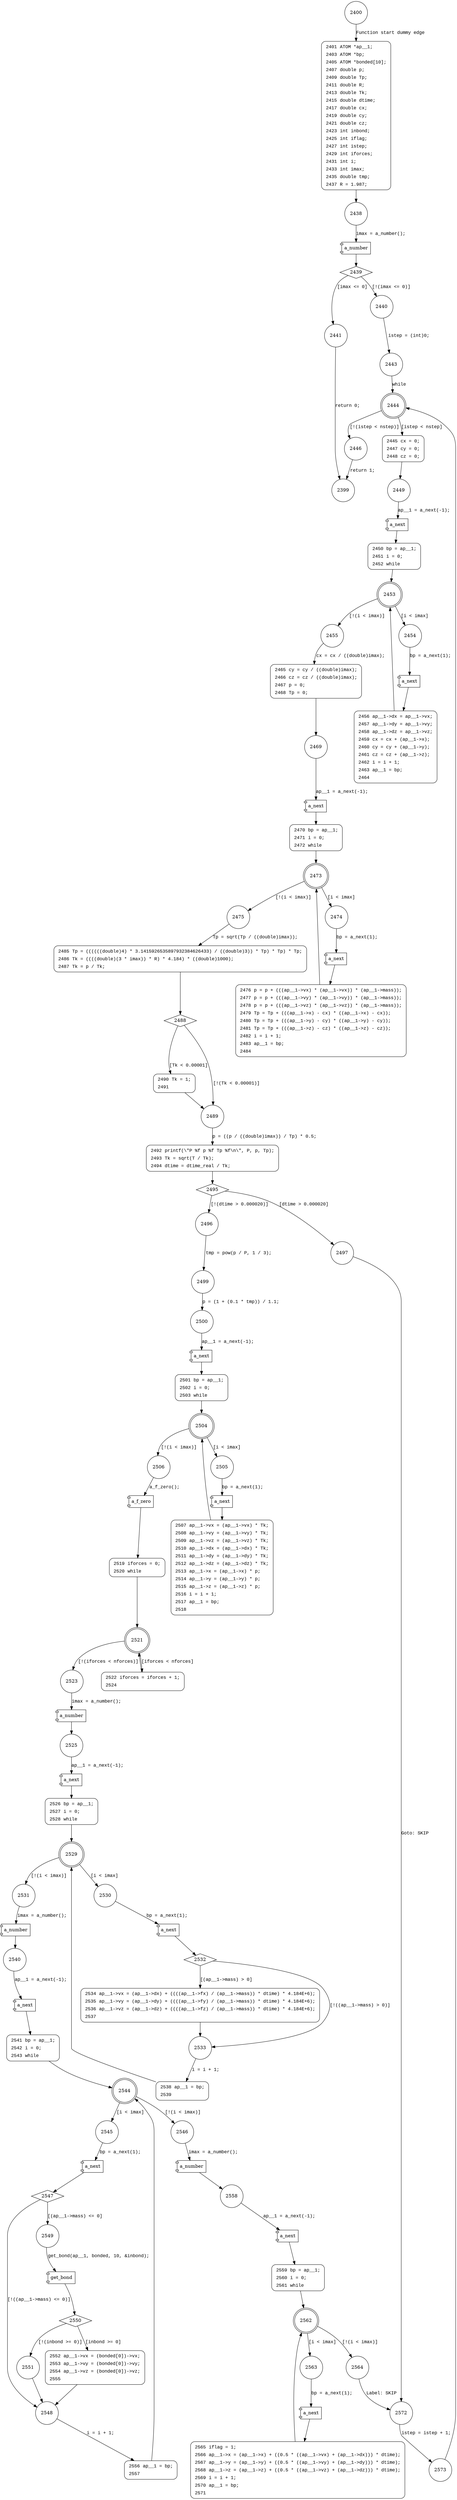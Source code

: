 digraph ptpac {
2400 [shape="circle"]
2401 [shape="circle"]
2438 [shape="circle"]
2439 [shape="diamond"]
2440 [shape="circle"]
2441 [shape="circle"]
2443 [shape="circle"]
2444 [shape="doublecircle"]
2446 [shape="circle"]
2445 [shape="circle"]
2449 [shape="circle"]
2450 [shape="circle"]
2453 [shape="doublecircle"]
2455 [shape="circle"]
2454 [shape="circle"]
2456 [shape="circle"]
2465 [shape="circle"]
2469 [shape="circle"]
2470 [shape="circle"]
2473 [shape="doublecircle"]
2475 [shape="circle"]
2474 [shape="circle"]
2476 [shape="circle"]
2485 [shape="circle"]
2488 [shape="diamond"]
2489 [shape="circle"]
2490 [shape="circle"]
2492 [shape="circle"]
2495 [shape="diamond"]
2496 [shape="circle"]
2497 [shape="circle"]
2572 [shape="circle"]
2573 [shape="circle"]
2499 [shape="circle"]
2500 [shape="circle"]
2501 [shape="circle"]
2504 [shape="doublecircle"]
2506 [shape="circle"]
2505 [shape="circle"]
2507 [shape="circle"]
2519 [shape="circle"]
2521 [shape="doublecircle"]
2523 [shape="circle"]
2522 [shape="circle"]
2525 [shape="circle"]
2526 [shape="circle"]
2529 [shape="doublecircle"]
2531 [shape="circle"]
2530 [shape="circle"]
2532 [shape="diamond"]
2533 [shape="circle"]
2534 [shape="circle"]
2538 [shape="circle"]
2540 [shape="circle"]
2541 [shape="circle"]
2544 [shape="doublecircle"]
2546 [shape="circle"]
2545 [shape="circle"]
2547 [shape="diamond"]
2548 [shape="circle"]
2549 [shape="circle"]
2550 [shape="diamond"]
2551 [shape="circle"]
2552 [shape="circle"]
2556 [shape="circle"]
2558 [shape="circle"]
2559 [shape="circle"]
2562 [shape="doublecircle"]
2564 [shape="circle"]
2563 [shape="circle"]
2565 [shape="circle"]
2399 [shape="circle"]
2401 [style="filled,bold" penwidth="1" fillcolor="white" fontname="Courier New" shape="Mrecord" label=<<table border="0" cellborder="0" cellpadding="3" bgcolor="white"><tr><td align="right">2401</td><td align="left">ATOM *ap__1;</td></tr><tr><td align="right">2403</td><td align="left">ATOM *bp;</td></tr><tr><td align="right">2405</td><td align="left">ATOM *bonded[10];</td></tr><tr><td align="right">2407</td><td align="left">double p;</td></tr><tr><td align="right">2409</td><td align="left">double Tp;</td></tr><tr><td align="right">2411</td><td align="left">double R;</td></tr><tr><td align="right">2413</td><td align="left">double Tk;</td></tr><tr><td align="right">2415</td><td align="left">double dtime;</td></tr><tr><td align="right">2417</td><td align="left">double cx;</td></tr><tr><td align="right">2419</td><td align="left">double cy;</td></tr><tr><td align="right">2421</td><td align="left">double cz;</td></tr><tr><td align="right">2423</td><td align="left">int inbond;</td></tr><tr><td align="right">2425</td><td align="left">int iflag;</td></tr><tr><td align="right">2427</td><td align="left">int istep;</td></tr><tr><td align="right">2429</td><td align="left">int iforces;</td></tr><tr><td align="right">2431</td><td align="left">int i;</td></tr><tr><td align="right">2433</td><td align="left">int imax;</td></tr><tr><td align="right">2435</td><td align="left">double tmp;</td></tr><tr><td align="right">2437</td><td align="left">R = 1.987;</td></tr></table>>]
2401 -> 2438[label=""]
2445 [style="filled,bold" penwidth="1" fillcolor="white" fontname="Courier New" shape="Mrecord" label=<<table border="0" cellborder="0" cellpadding="3" bgcolor="white"><tr><td align="right">2445</td><td align="left">cx = 0;</td></tr><tr><td align="right">2447</td><td align="left">cy = 0;</td></tr><tr><td align="right">2448</td><td align="left">cz = 0;</td></tr></table>>]
2445 -> 2449[label=""]
2450 [style="filled,bold" penwidth="1" fillcolor="white" fontname="Courier New" shape="Mrecord" label=<<table border="0" cellborder="0" cellpadding="3" bgcolor="white"><tr><td align="right">2450</td><td align="left">bp = ap__1;</td></tr><tr><td align="right">2451</td><td align="left">i = 0;</td></tr><tr><td align="right">2452</td><td align="left">while</td></tr></table>>]
2450 -> 2453[label=""]
2456 [style="filled,bold" penwidth="1" fillcolor="white" fontname="Courier New" shape="Mrecord" label=<<table border="0" cellborder="0" cellpadding="3" bgcolor="white"><tr><td align="right">2456</td><td align="left">ap__1-&gt;dx = ap__1-&gt;vx;</td></tr><tr><td align="right">2457</td><td align="left">ap__1-&gt;dy = ap__1-&gt;vy;</td></tr><tr><td align="right">2458</td><td align="left">ap__1-&gt;dz = ap__1-&gt;vz;</td></tr><tr><td align="right">2459</td><td align="left">cx = cx + (ap__1-&gt;x);</td></tr><tr><td align="right">2460</td><td align="left">cy = cy + (ap__1-&gt;y);</td></tr><tr><td align="right">2461</td><td align="left">cz = cz + (ap__1-&gt;z);</td></tr><tr><td align="right">2462</td><td align="left">i = i + 1;</td></tr><tr><td align="right">2463</td><td align="left">ap__1 = bp;</td></tr><tr><td align="right">2464</td><td align="left"></td></tr></table>>]
2456 -> 2453[label=""]
2465 [style="filled,bold" penwidth="1" fillcolor="white" fontname="Courier New" shape="Mrecord" label=<<table border="0" cellborder="0" cellpadding="3" bgcolor="white"><tr><td align="right">2465</td><td align="left">cy = cy / ((double)imax);</td></tr><tr><td align="right">2466</td><td align="left">cz = cz / ((double)imax);</td></tr><tr><td align="right">2467</td><td align="left">p = 0;</td></tr><tr><td align="right">2468</td><td align="left">Tp = 0;</td></tr></table>>]
2465 -> 2469[label=""]
2470 [style="filled,bold" penwidth="1" fillcolor="white" fontname="Courier New" shape="Mrecord" label=<<table border="0" cellborder="0" cellpadding="3" bgcolor="white"><tr><td align="right">2470</td><td align="left">bp = ap__1;</td></tr><tr><td align="right">2471</td><td align="left">i = 0;</td></tr><tr><td align="right">2472</td><td align="left">while</td></tr></table>>]
2470 -> 2473[label=""]
2476 [style="filled,bold" penwidth="1" fillcolor="white" fontname="Courier New" shape="Mrecord" label=<<table border="0" cellborder="0" cellpadding="3" bgcolor="white"><tr><td align="right">2476</td><td align="left">p = p + (((ap__1-&gt;vx) * (ap__1-&gt;vx)) * (ap__1-&gt;mass));</td></tr><tr><td align="right">2477</td><td align="left">p = p + (((ap__1-&gt;vy) * (ap__1-&gt;vy)) * (ap__1-&gt;mass));</td></tr><tr><td align="right">2478</td><td align="left">p = p + (((ap__1-&gt;vz) * (ap__1-&gt;vz)) * (ap__1-&gt;mass));</td></tr><tr><td align="right">2479</td><td align="left">Tp = Tp + (((ap__1-&gt;x) - cx) * ((ap__1-&gt;x) - cx));</td></tr><tr><td align="right">2480</td><td align="left">Tp = Tp + (((ap__1-&gt;y) - cy) * ((ap__1-&gt;y) - cy));</td></tr><tr><td align="right">2481</td><td align="left">Tp = Tp + (((ap__1-&gt;z) - cz) * ((ap__1-&gt;z) - cz));</td></tr><tr><td align="right">2482</td><td align="left">i = i + 1;</td></tr><tr><td align="right">2483</td><td align="left">ap__1 = bp;</td></tr><tr><td align="right">2484</td><td align="left"></td></tr></table>>]
2476 -> 2473[label=""]
2485 [style="filled,bold" penwidth="1" fillcolor="white" fontname="Courier New" shape="Mrecord" label=<<table border="0" cellborder="0" cellpadding="3" bgcolor="white"><tr><td align="right">2485</td><td align="left">Tp = ((((((double)4) * 3.1415926535897932384626433) / ((double)3)) * Tp) * Tp) * Tp;</td></tr><tr><td align="right">2486</td><td align="left">Tk = ((((double)(3 * imax)) * R) * 4.184) * ((double)1000);</td></tr><tr><td align="right">2487</td><td align="left">Tk = p / Tk;</td></tr></table>>]
2485 -> 2488[label=""]
2490 [style="filled,bold" penwidth="1" fillcolor="white" fontname="Courier New" shape="Mrecord" label=<<table border="0" cellborder="0" cellpadding="3" bgcolor="white"><tr><td align="right">2490</td><td align="left">Tk = 1;</td></tr><tr><td align="right">2491</td><td align="left"></td></tr></table>>]
2490 -> 2489[label=""]
2492 [style="filled,bold" penwidth="1" fillcolor="white" fontname="Courier New" shape="Mrecord" label=<<table border="0" cellborder="0" cellpadding="3" bgcolor="white"><tr><td align="right">2492</td><td align="left">printf(\"P %f p %f Tp %f\n\", P, p, Tp);</td></tr><tr><td align="right">2493</td><td align="left">Tk = sqrt(T / Tk);</td></tr><tr><td align="right">2494</td><td align="left">dtime = dtime_real / Tk;</td></tr></table>>]
2492 -> 2495[label=""]
2501 [style="filled,bold" penwidth="1" fillcolor="white" fontname="Courier New" shape="Mrecord" label=<<table border="0" cellborder="0" cellpadding="3" bgcolor="white"><tr><td align="right">2501</td><td align="left">bp = ap__1;</td></tr><tr><td align="right">2502</td><td align="left">i = 0;</td></tr><tr><td align="right">2503</td><td align="left">while</td></tr></table>>]
2501 -> 2504[label=""]
2507 [style="filled,bold" penwidth="1" fillcolor="white" fontname="Courier New" shape="Mrecord" label=<<table border="0" cellborder="0" cellpadding="3" bgcolor="white"><tr><td align="right">2507</td><td align="left">ap__1-&gt;vx = (ap__1-&gt;vx) * Tk;</td></tr><tr><td align="right">2508</td><td align="left">ap__1-&gt;vy = (ap__1-&gt;vy) * Tk;</td></tr><tr><td align="right">2509</td><td align="left">ap__1-&gt;vz = (ap__1-&gt;vz) * Tk;</td></tr><tr><td align="right">2510</td><td align="left">ap__1-&gt;dx = (ap__1-&gt;dx) * Tk;</td></tr><tr><td align="right">2511</td><td align="left">ap__1-&gt;dy = (ap__1-&gt;dy) * Tk;</td></tr><tr><td align="right">2512</td><td align="left">ap__1-&gt;dz = (ap__1-&gt;dz) * Tk;</td></tr><tr><td align="right">2513</td><td align="left">ap__1-&gt;x = (ap__1-&gt;x) * p;</td></tr><tr><td align="right">2514</td><td align="left">ap__1-&gt;y = (ap__1-&gt;y) * p;</td></tr><tr><td align="right">2515</td><td align="left">ap__1-&gt;z = (ap__1-&gt;z) * p;</td></tr><tr><td align="right">2516</td><td align="left">i = i + 1;</td></tr><tr><td align="right">2517</td><td align="left">ap__1 = bp;</td></tr><tr><td align="right">2518</td><td align="left"></td></tr></table>>]
2507 -> 2504[label=""]
2519 [style="filled,bold" penwidth="1" fillcolor="white" fontname="Courier New" shape="Mrecord" label=<<table border="0" cellborder="0" cellpadding="3" bgcolor="white"><tr><td align="right">2519</td><td align="left">iforces = 0;</td></tr><tr><td align="right">2520</td><td align="left">while</td></tr></table>>]
2519 -> 2521[label=""]
2522 [style="filled,bold" penwidth="1" fillcolor="white" fontname="Courier New" shape="Mrecord" label=<<table border="0" cellborder="0" cellpadding="3" bgcolor="white"><tr><td align="right">2522</td><td align="left">iforces = iforces + 1;</td></tr><tr><td align="right">2524</td><td align="left"></td></tr></table>>]
2522 -> 2521[label=""]
2526 [style="filled,bold" penwidth="1" fillcolor="white" fontname="Courier New" shape="Mrecord" label=<<table border="0" cellborder="0" cellpadding="3" bgcolor="white"><tr><td align="right">2526</td><td align="left">bp = ap__1;</td></tr><tr><td align="right">2527</td><td align="left">i = 0;</td></tr><tr><td align="right">2528</td><td align="left">while</td></tr></table>>]
2526 -> 2529[label=""]
2534 [style="filled,bold" penwidth="1" fillcolor="white" fontname="Courier New" shape="Mrecord" label=<<table border="0" cellborder="0" cellpadding="3" bgcolor="white"><tr><td align="right">2534</td><td align="left">ap__1-&gt;vx = (ap__1-&gt;dx) + ((((ap__1-&gt;fx) / (ap__1-&gt;mass)) * dtime) * 4.184E+6);</td></tr><tr><td align="right">2535</td><td align="left">ap__1-&gt;vy = (ap__1-&gt;dy) + ((((ap__1-&gt;fy) / (ap__1-&gt;mass)) * dtime) * 4.184E+6);</td></tr><tr><td align="right">2536</td><td align="left">ap__1-&gt;vz = (ap__1-&gt;dz) + ((((ap__1-&gt;fz) / (ap__1-&gt;mass)) * dtime) * 4.184E+6);</td></tr><tr><td align="right">2537</td><td align="left"></td></tr></table>>]
2534 -> 2533[label=""]
2538 [style="filled,bold" penwidth="1" fillcolor="white" fontname="Courier New" shape="Mrecord" label=<<table border="0" cellborder="0" cellpadding="3" bgcolor="white"><tr><td align="right">2538</td><td align="left">ap__1 = bp;</td></tr><tr><td align="right">2539</td><td align="left"></td></tr></table>>]
2538 -> 2529[label=""]
2541 [style="filled,bold" penwidth="1" fillcolor="white" fontname="Courier New" shape="Mrecord" label=<<table border="0" cellborder="0" cellpadding="3" bgcolor="white"><tr><td align="right">2541</td><td align="left">bp = ap__1;</td></tr><tr><td align="right">2542</td><td align="left">i = 0;</td></tr><tr><td align="right">2543</td><td align="left">while</td></tr></table>>]
2541 -> 2544[label=""]
2552 [style="filled,bold" penwidth="1" fillcolor="white" fontname="Courier New" shape="Mrecord" label=<<table border="0" cellborder="0" cellpadding="3" bgcolor="white"><tr><td align="right">2552</td><td align="left">ap__1-&gt;vx = (bonded[0])-&gt;vx;</td></tr><tr><td align="right">2553</td><td align="left">ap__1-&gt;vy = (bonded[0])-&gt;vy;</td></tr><tr><td align="right">2554</td><td align="left">ap__1-&gt;vz = (bonded[0])-&gt;vz;</td></tr><tr><td align="right">2555</td><td align="left"></td></tr></table>>]
2552 -> 2548[label=""]
2556 [style="filled,bold" penwidth="1" fillcolor="white" fontname="Courier New" shape="Mrecord" label=<<table border="0" cellborder="0" cellpadding="3" bgcolor="white"><tr><td align="right">2556</td><td align="left">ap__1 = bp;</td></tr><tr><td align="right">2557</td><td align="left"></td></tr></table>>]
2556 -> 2544[label=""]
2559 [style="filled,bold" penwidth="1" fillcolor="white" fontname="Courier New" shape="Mrecord" label=<<table border="0" cellborder="0" cellpadding="3" bgcolor="white"><tr><td align="right">2559</td><td align="left">bp = ap__1;</td></tr><tr><td align="right">2560</td><td align="left">i = 0;</td></tr><tr><td align="right">2561</td><td align="left">while</td></tr></table>>]
2559 -> 2562[label=""]
2565 [style="filled,bold" penwidth="1" fillcolor="white" fontname="Courier New" shape="Mrecord" label=<<table border="0" cellborder="0" cellpadding="3" bgcolor="white"><tr><td align="right">2565</td><td align="left">iflag = 1;</td></tr><tr><td align="right">2566</td><td align="left">ap__1-&gt;x = (ap__1-&gt;x) + ((0.5 * ((ap__1-&gt;vx) + (ap__1-&gt;dx))) * dtime);</td></tr><tr><td align="right">2567</td><td align="left">ap__1-&gt;y = (ap__1-&gt;y) + ((0.5 * ((ap__1-&gt;vy) + (ap__1-&gt;dy))) * dtime);</td></tr><tr><td align="right">2568</td><td align="left">ap__1-&gt;z = (ap__1-&gt;z) + ((0.5 * ((ap__1-&gt;vz) + (ap__1-&gt;dz))) * dtime);</td></tr><tr><td align="right">2569</td><td align="left">i = i + 1;</td></tr><tr><td align="right">2570</td><td align="left">ap__1 = bp;</td></tr><tr><td align="right">2571</td><td align="left"></td></tr></table>>]
2565 -> 2562[label=""]
2400 -> 2401 [label="Function start dummy edge" fontname="Courier New"]
100308 [shape="component" label="a_number"]
2438 -> 100308 [label="imax = a_number();" fontname="Courier New"]
100308 -> 2439 [label="" fontname="Courier New"]
2439 -> 2440 [label="[!(imax <= 0)]" fontname="Courier New"]
2439 -> 2441 [label="[imax <= 0]" fontname="Courier New"]
2440 -> 2443 [label="istep = (int)0;" fontname="Courier New"]
2444 -> 2446 [label="[!(istep < nstep)]" fontname="Courier New"]
2444 -> 2445 [label="[istep < nstep]" fontname="Courier New"]
100309 [shape="component" label="a_next"]
2449 -> 100309 [label="ap__1 = a_next(-1);" fontname="Courier New"]
100309 -> 2450 [label="" fontname="Courier New"]
2453 -> 2455 [label="[!(i < imax)]" fontname="Courier New"]
2453 -> 2454 [label="[i < imax]" fontname="Courier New"]
100310 [shape="component" label="a_next"]
2454 -> 100310 [label="bp = a_next(1);" fontname="Courier New"]
100310 -> 2456 [label="" fontname="Courier New"]
2455 -> 2465 [label="cx = cx / ((double)imax);" fontname="Courier New"]
100311 [shape="component" label="a_next"]
2469 -> 100311 [label="ap__1 = a_next(-1);" fontname="Courier New"]
100311 -> 2470 [label="" fontname="Courier New"]
2473 -> 2475 [label="[!(i < imax)]" fontname="Courier New"]
2473 -> 2474 [label="[i < imax]" fontname="Courier New"]
100312 [shape="component" label="a_next"]
2474 -> 100312 [label="bp = a_next(1);" fontname="Courier New"]
100312 -> 2476 [label="" fontname="Courier New"]
2475 -> 2485 [label="Tp = sqrt(Tp / ((double)imax));" fontname="Courier New"]
2488 -> 2489 [label="[!(Tk < 0.00001)]" fontname="Courier New"]
2488 -> 2490 [label="[Tk < 0.00001]" fontname="Courier New"]
2489 -> 2492 [label="p = ((p / ((double)imax)) / Tp) * 0.5;" fontname="Courier New"]
2495 -> 2496 [label="[!(dtime > 0.000020)]" fontname="Courier New"]
2495 -> 2497 [label="[dtime > 0.000020]" fontname="Courier New"]
2572 -> 2573 [label="istep = istep + 1;" fontname="Courier New"]
2496 -> 2499 [label="tmp = pow(p / P, 1 / 3);" fontname="Courier New"]
100313 [shape="component" label="a_next"]
2500 -> 100313 [label="ap__1 = a_next(-1);" fontname="Courier New"]
100313 -> 2501 [label="" fontname="Courier New"]
2504 -> 2506 [label="[!(i < imax)]" fontname="Courier New"]
2504 -> 2505 [label="[i < imax]" fontname="Courier New"]
100314 [shape="component" label="a_next"]
2505 -> 100314 [label="bp = a_next(1);" fontname="Courier New"]
100314 -> 2507 [label="" fontname="Courier New"]
100315 [shape="component" label="a_f_zero"]
2506 -> 100315 [label="a_f_zero();" fontname="Courier New"]
100315 -> 2519 [label="" fontname="Courier New"]
2521 -> 2523 [label="[!(iforces < nforces)]" fontname="Courier New"]
2521 -> 2522 [label="[iforces < nforces]" fontname="Courier New"]
100316 [shape="component" label="a_number"]
2523 -> 100316 [label="imax = a_number();" fontname="Courier New"]
100316 -> 2525 [label="" fontname="Courier New"]
100317 [shape="component" label="a_next"]
2525 -> 100317 [label="ap__1 = a_next(-1);" fontname="Courier New"]
100317 -> 2526 [label="" fontname="Courier New"]
2529 -> 2531 [label="[!(i < imax)]" fontname="Courier New"]
2529 -> 2530 [label="[i < imax]" fontname="Courier New"]
100318 [shape="component" label="a_next"]
2530 -> 100318 [label="bp = a_next(1);" fontname="Courier New"]
100318 -> 2532 [label="" fontname="Courier New"]
2532 -> 2533 [label="[!((ap__1->mass) > 0)]" fontname="Courier New"]
2532 -> 2534 [label="[(ap__1->mass) > 0]" fontname="Courier New"]
2533 -> 2538 [label="i = i + 1;" fontname="Courier New"]
100319 [shape="component" label="a_number"]
2531 -> 100319 [label="imax = a_number();" fontname="Courier New"]
100319 -> 2540 [label="" fontname="Courier New"]
100320 [shape="component" label="a_next"]
2540 -> 100320 [label="ap__1 = a_next(-1);" fontname="Courier New"]
100320 -> 2541 [label="" fontname="Courier New"]
2544 -> 2546 [label="[!(i < imax)]" fontname="Courier New"]
2544 -> 2545 [label="[i < imax]" fontname="Courier New"]
100321 [shape="component" label="a_next"]
2545 -> 100321 [label="bp = a_next(1);" fontname="Courier New"]
100321 -> 2547 [label="" fontname="Courier New"]
2547 -> 2548 [label="[!((ap__1->mass) <= 0)]" fontname="Courier New"]
2547 -> 2549 [label="[(ap__1->mass) <= 0]" fontname="Courier New"]
100322 [shape="component" label="get_bond"]
2549 -> 100322 [label="get_bond(ap__1, bonded, 10, &inbond);" fontname="Courier New"]
100322 -> 2550 [label="" fontname="Courier New"]
2550 -> 2551 [label="[!(inbond >= 0)]" fontname="Courier New"]
2550 -> 2552 [label="[inbond >= 0]" fontname="Courier New"]
2548 -> 2556 [label="i = i + 1;" fontname="Courier New"]
2551 -> 2548 [label="" fontname="Courier New"]
100323 [shape="component" label="a_number"]
2546 -> 100323 [label="imax = a_number();" fontname="Courier New"]
100323 -> 2558 [label="" fontname="Courier New"]
100324 [shape="component" label="a_next"]
2558 -> 100324 [label="ap__1 = a_next(-1);" fontname="Courier New"]
100324 -> 2559 [label="" fontname="Courier New"]
2562 -> 2564 [label="[!(i < imax)]" fontname="Courier New"]
2562 -> 2563 [label="[i < imax]" fontname="Courier New"]
100325 [shape="component" label="a_next"]
2563 -> 100325 [label="bp = a_next(1);" fontname="Courier New"]
100325 -> 2565 [label="" fontname="Courier New"]
2564 -> 2572 [label="Label: SKIP" fontname="Courier New"]
2441 -> 2399 [label="return 0;" fontname="Courier New"]
2443 -> 2444 [label="while" fontname="Courier New"]
2497 -> 2572 [label="Goto: SKIP" fontname="Courier New"]
2573 -> 2444 [label="" fontname="Courier New"]
2499 -> 2500 [label="p = (1 + (0.1 * tmp)) / 1.1;" fontname="Courier New"]
2446 -> 2399 [label="return 1;" fontname="Courier New"]
}